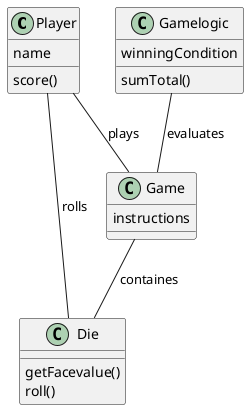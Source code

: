 @startuml
Player -- Game : plays
Game -- Die  : containes
Die -- Player : rolls
Gamelogic -- Game : evaluates


Player : name
Player : score()
Die : getFacevalue()
Die : roll()
Game : instructions
Gamelogic : sumTotal()
Gamelogic : winningCondition

@enduml